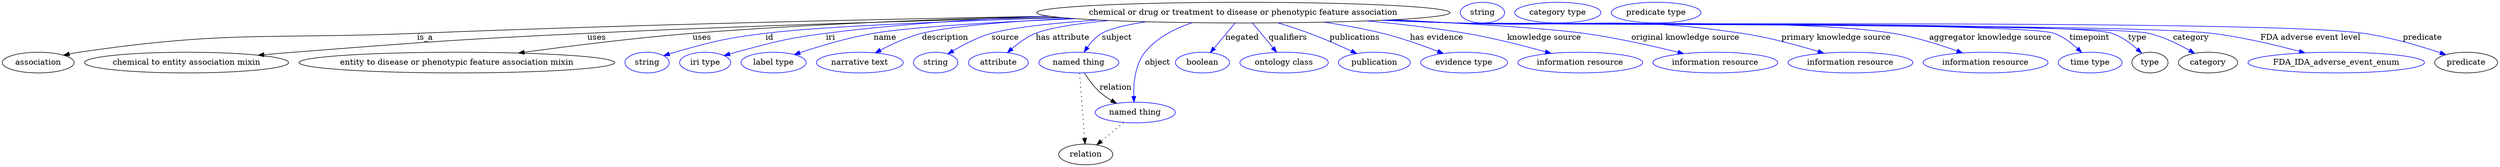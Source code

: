 digraph {
	graph [bb="0,0,4338,283"];
	node [label="\N"];
	"chemical or drug or treatment to disease or phenotypic feature association"	[height=0.5,
		label="chemical or drug or treatment to disease or phenotypic feature association",
		pos="2156.4,265",
		width=9.9838];
	association	[height=0.5,
		pos="62.394,178",
		width=1.7332];
	"chemical or drug or treatment to disease or phenotypic feature association" -> association	[label=is_a,
		lp="736.39,221.5",
		pos="e,106.71,190.75 1819.1,258.78 1528.5,253.56 1097.7,244.11 722.39,229 460.86,218.47 393.43,233.55 134.39,196 128.61,195.16 122.61,\
194.08 116.65,192.88"];
	"chemical to entity association mixin"	[height=0.5,
		pos="320.39,178",
		width=4.9287];
	"chemical or drug or treatment to disease or phenotypic feature association" -> "chemical to entity association mixin"	[label=uses,
		lp="1033.9,221.5",
		pos="e,445.34,190.81 1834.1,257.01 1605.9,251.35 1292.8,242.14 1017.4,229 790.51,218.18 733.85,213.62 507.39,196 490.62,194.69 473,193.22 \
455.57,191.71"];
	"entity to disease or phenotypic feature association mixin"	[height=0.5,
		pos="790.39,178",
		width=7.6188];
	"chemical or drug or treatment to disease or phenotypic feature association" -> "entity to disease or phenotypic feature association mixin"	[label=uses,
		lp="1216.9,221.5",
		pos="e,897.62,194.6 1820,258.65 1636.6,253.98 1405.8,245.26 1200.4,229 1101.4,221.17 989.55,207.18 907.7,195.99"];
	id	[color=blue,
		height=0.5,
		label=string,
		pos="1121.4,178",
		width=1.0652];
	"chemical or drug or treatment to disease or phenotypic feature association" -> id	[color=blue,
		label=id,
		lp="1334.4,221.5",
		pos="e,1150.4,189.97 1843.7,256.1 1651.7,250.21 1424.4,241.1 1327.4,229 1256.2,220.12 1238.5,215.35 1169.4,196 1166.3,195.13 1163.1,194.16 \
1159.9,193.14",
		style=solid];
	iri	[color=blue,
		height=0.5,
		label="iri type",
		pos="1222.4,178",
		width=1.2277];
	"chemical or drug or treatment to disease or phenotypic feature association" -> iri	[color=blue,
		label=iri,
		lp="1440.4,221.5",
		pos="e,1255.3,190.14 1818.8,258.8 1696.7,253.99 1558,245.13 1432.4,229 1361.7,219.92 1344.3,214.25 1275.4,196 1272,195.11 1268.5,194.13 \
1265.1,193.11",
		style=solid];
	name	[color=blue,
		height=0.5,
		label="label type",
		pos="1341.4,178",
		width=1.5707];
	"chemical or drug or treatment to disease or phenotypic feature association" -> name	[color=blue,
		label=name,
		lp="1535.4,221.5",
		pos="e,1377.5,191.97 1865.1,254.43 1728.7,248.65 1581.9,240.22 1515.4,229 1471.1,221.53 1422,206.82 1387.3,195.28",
		style=solid];
	description	[color=blue,
		height=0.5,
		label="narrative text",
		pos="1491.4,178",
		width=2.0943];
	"chemical or drug or treatment to disease or phenotypic feature association" -> description	[color=blue,
		label=description,
		lp="1639.9,221.5",
		pos="e,1518.3,194.9 1857.3,254.99 1752.7,249.74 1649.1,241.58 1599.4,229 1574.2,222.62 1547.7,210.44 1527.3,199.7",
		style=solid];
	source	[color=blue,
		height=0.5,
		label=string,
		pos="1623.4,178",
		width=1.0652];
	"chemical or drug or treatment to disease or phenotypic feature association" -> source	[color=blue,
		label=source,
		lp="1743.4,221.5",
		pos="e,1644.5,193.14 1903.2,252.22 1827.5,246.83 1755.2,239.3 1719.4,229 1695.9,222.25 1671.5,209.45 1653.2,198.5",
		style=solid];
	"has attribute"	[color=blue,
		height=0.5,
		label=attribute,
		pos="1731.4,178",
		width=1.4443];
	"chemical or drug or treatment to disease or phenotypic feature association" -> "has attribute"	[color=blue,
		label="has attribute",
		lp="1843.4,221.5",
		pos="e,1747.1,195.25 1923.7,251.28 1870.1,246.09 1821.4,238.89 1796.4,229 1781,222.92 1766.2,212.06 1754.6,202.01",
		style=solid];
	subject	[color=blue,
		height=0.5,
		label="named thing",
		pos="1871.4,178",
		width=1.9318];
	"chemical or drug or treatment to disease or phenotypic feature association" -> subject	[color=blue,
		label=subject,
		lp="1937.4,221.5",
		pos="e,1880.6,196.23 1988.4,249.06 1955.3,244.01 1926.2,237.44 1911.4,229 1901.3,223.23 1892.8,213.83 1886.2,204.73",
		style=solid];
	object	[color=blue,
		height=0.5,
		label="named thing",
		pos="1969.4,91",
		width=1.9318];
	"chemical or drug or treatment to disease or phenotypic feature association" -> object	[color=blue,
		label=object,
		lp="2008.4,178",
		pos="e,1967.4,109.15 2068.8,247.53 2038.4,237.53 2006.9,221.54 1986.4,196 1969.1,174.44 1966.3,142.11 1966.9,119.23",
		style=solid];
	negated	[color=blue,
		height=0.5,
		label=boolean,
		pos="2086.4,178",
		width=1.2999];
	"chemical or drug or treatment to disease or phenotypic feature association" -> negated	[color=blue,
		label=negated,
		lp="2155.4,221.5",
		pos="e,2099.8,195.31 2142.2,246.8 2131.9,234.23 2117.7,217.01 2106.2,203.08",
		style=solid];
	qualifiers	[color=blue,
		height=0.5,
		label="ontology class",
		pos="2227.4,178",
		width=2.1304];
	"chemical or drug or treatment to disease or phenotypic feature association" -> qualifiers	[color=blue,
		label=qualifiers,
		lp="2234.9,221.5",
		pos="e,2214.7,195.93 2172.6,246.79 2177.8,241.2 2183.4,234.91 2188.4,229 2195.1,221.01 2202.3,212.07 2208.5,203.97",
		style=solid];
	publications	[color=blue,
		height=0.5,
		label=publication,
		pos="2384.4,178",
		width=1.7332];
	"chemical or drug or treatment to disease or phenotypic feature association" -> publications	[color=blue,
		label=publications,
		lp="2351.4,221.5",
		pos="e,2353.9,193.86 2217.4,247.18 2235.3,241.82 2254.8,235.57 2272.4,229 2296.8,219.91 2323.4,208.1 2344.6,198.24",
		style=solid];
	"has evidence"	[color=blue,
		height=0.5,
		label="evidence type",
		pos="2540.4,178",
		width=2.0943];
	"chemical or drug or treatment to disease or phenotypic feature association" -> "has evidence"	[color=blue,
		label="has evidence",
		lp="2493.9,221.5",
		pos="e,2504.5,193.96 2298,248.41 2331.5,243.41 2366.9,237.02 2399.4,229 2432,220.96 2467.5,208.31 2494.8,197.75",
		style=solid];
	"knowledge source"	[color=blue,
		height=0.5,
		label="information resource",
		pos="2742.4,178",
		width=3.015];
	"chemical or drug or treatment to disease or phenotypic feature association" -> "knowledge source"	[color=blue,
		label="knowledge source",
		lp="2680.9,221.5",
		pos="e,2692,194.07 2372.4,250.58 2428.6,245.44 2489,238.44 2544.4,229 2591.1,221.05 2642.9,207.79 2681.9,196.92",
		style=solid];
	"original knowledge source"	[color=blue,
		height=0.5,
		label="information resource",
		pos="2977.4,178",
		width=3.015];
	"chemical or drug or treatment to disease or phenotypic feature association" -> "original knowledge source"	[color=blue,
		label="original knowledge source",
		lp="2926.4,221.5",
		pos="e,2922.5,193.57 2417.4,252.61 2545.8,246.19 2686.2,237.73 2749.4,229 2805.1,221.29 2867.4,207.24 2912.8,196",
		style=solid];
	"primary knowledge source"	[color=blue,
		height=0.5,
		label="information resource",
		pos="3212.4,178",
		width=3.015];
	"chemical or drug or treatment to disease or phenotypic feature association" -> "primary knowledge source"	[color=blue,
		label="primary knowledge source",
		lp="3188.4,221.5",
		pos="e,3166.3,194.37 2407.5,252.1 2446.9,250.32 2487.3,248.57 2525.4,247 2747.1,237.89 2804.9,261.72 3024.4,229 3069.6,222.26 3119.6,\
208.66 3156.7,197.34",
		style=solid];
	"aggregator knowledge source"	[color=blue,
		height=0.5,
		label="information resource",
		pos="3447.4,178",
		width=3.015];
	"chemical or drug or treatment to disease or phenotypic feature association" -> "aggregator knowledge source"	[color=blue,
		label="aggregator knowledge source",
		lp="3456.9,221.5",
		pos="e,3407.7,194.81 2403,251.87 2443.9,250.08 2485.8,248.38 2525.4,247 2694.7,241.1 3120.3,256.53 3287.4,229 3325.4,222.75 3366.8,209.62 \
3398,198.38",
		style=solid];
	timepoint	[color=blue,
		height=0.5,
		label="time type",
		pos="3629.4,178",
		width=1.5346];
	"chemical or drug or treatment to disease or phenotypic feature association" -> timepoint	[color=blue,
		label=timepoint,
		lp="3629.4,221.5",
		pos="e,3614.9,195.44 2400.5,251.76 2442.2,249.96 2485,248.28 2525.4,247 2583.3,245.17 3513,248.74 3567.4,229 3582.5,223.54 3596.6,212.77 \
3607.5,202.63",
		style=solid];
	type	[height=0.5,
		pos="3733.4,178",
		width=0.86659];
	"chemical or drug or treatment to disease or phenotypic feature association" -> type	[color=blue,
		label=type,
		lp="3712.4,221.5",
		pos="e,3719.1,194.48 2400,251.73 2441.8,249.92 2484.9,248.25 2525.4,247 2588.9,245.04 3608.4,249.92 3668.4,229 3684.6,223.36 3699.9,211.99 \
3711.6,201.51",
		style=solid];
	category	[height=0.5,
		pos="3834.4,178",
		width=1.4263];
	"chemical or drug or treatment to disease or phenotypic feature association" -> category	[color=blue,
		label=category,
		lp="3804.9,221.5",
		pos="e,3811.2,194.07 2399.5,251.72 2441.5,249.91 2484.7,248.24 2525.4,247 2592.4,244.96 3667.2,244.64 3732.4,229 3757.2,223.05 3783,210.32 \
3802.5,199.2",
		style=solid];
	"FDA adverse event level"	[color=blue,
		height=0.5,
		label=FDA_IDA_adverse_event_enum,
		pos="4057.4,178",
		width=4.2607];
	"chemical or drug or treatment to disease or phenotypic feature association" -> "FDA adverse event level"	[color=blue,
		label="FDA adverse event level",
		lp="4012.9,221.5",
		pos="e,4003.1,194.89 2399,251.7 2441.1,249.89 2484.5,248.22 2525.4,247 2671.5,242.64 3695.3,246.5 3840.4,229 3892.6,222.71 3950.5,209 \
3993.4,197.53",
		style=solid];
	predicate	[height=0.5,
		pos="4283.4,178",
		width=1.5165];
	"chemical or drug or treatment to disease or phenotypic feature association" -> predicate	[color=blue,
		label=predicate,
		lp="4207.4,221.5",
		pos="e,4248,191.86 2398,251.67 2440.5,249.84 2484.2,248.18 2525.4,247 2700.8,241.96 3930.7,253.81 4104.4,229 4151,222.35 4202.5,207.06 \
4238.3,195.12",
		style=solid];
	subject -> object	[label=relation,
		lp="1935.4,134.5",
		pos="e,1936.7,107 1881.1,159.8 1887.6,149.42 1896.9,136.42 1907.4,127 1913.5,121.55 1920.6,116.58 1927.7,112.21"];
	relation	[height=0.5,
		pos="1883.4,18",
		width=1.2999];
	subject -> relation	[pos="e,1882.1,36.188 1872.7,159.79 1874.8,132.48 1878.8,78.994 1881.3,46.38",
		style=dotted];
	object -> relation	[pos="e,1902.3,34.647 1949.4,73.533 1937.8,63.922 1923,51.669 1910.3,41.213",
		style=dotted];
	association_type	[color=blue,
		height=0.5,
		label=string,
		pos="2572.4,265",
		width=1.0652];
	association_category	[color=blue,
		height=0.5,
		label="category type",
		pos="2703.4,265",
		width=2.0762];
	"chemical or drug or treatment to disease or phenotypic feature association_predicate"	[color=blue,
		height=0.5,
		label="predicate type",
		pos="2874.4,265",
		width=2.1665];
}
